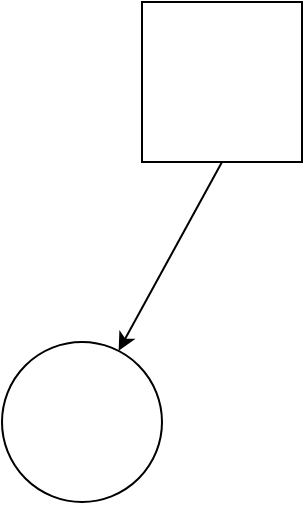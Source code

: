 <mxfile version="20.4.1" type="github">
  <diagram id="c8zLWZwP0nIEdN9jZadP" name="第 1 页">
    <mxGraphModel dx="1209" dy="741" grid="1" gridSize="10" guides="1" tooltips="1" connect="1" arrows="1" fold="1" page="1" pageScale="1" pageWidth="827" pageHeight="1169" math="0" shadow="0">
      <root>
        <mxCell id="0" />
        <mxCell id="1" parent="0" />
        <mxCell id="LeQFjzsbICsfME-J-geC-3" style="edgeStyle=none;rounded=0;orthogonalLoop=1;jettySize=auto;html=1;exitX=0.5;exitY=1;exitDx=0;exitDy=0;entryX=0.729;entryY=0.054;entryDx=0;entryDy=0;entryPerimeter=0;" edge="1" parent="1" source="LeQFjzsbICsfME-J-geC-1" target="LeQFjzsbICsfME-J-geC-2">
          <mxGeometry relative="1" as="geometry" />
        </mxCell>
        <mxCell id="LeQFjzsbICsfME-J-geC-1" value="" style="whiteSpace=wrap;html=1;aspect=fixed;" vertex="1" parent="1">
          <mxGeometry x="210" y="170" width="80" height="80" as="geometry" />
        </mxCell>
        <mxCell id="LeQFjzsbICsfME-J-geC-2" value="" style="ellipse;whiteSpace=wrap;html=1;aspect=fixed;" vertex="1" parent="1">
          <mxGeometry x="140" y="340" width="80" height="80" as="geometry" />
        </mxCell>
      </root>
    </mxGraphModel>
  </diagram>
</mxfile>
